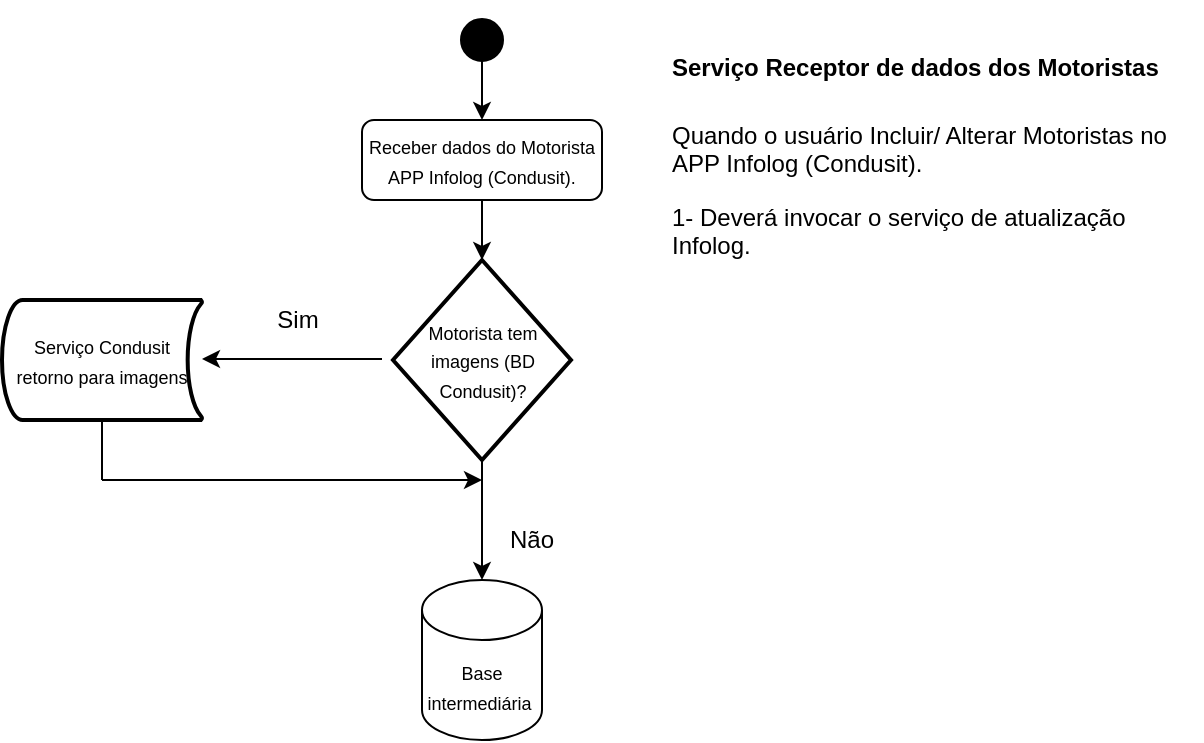 <mxfile version="13.8.5" type="github">
  <diagram id="C5RBs43oDa-KdzZeNtuy" name="Page-1">
    <mxGraphModel dx="828" dy="452" grid="1" gridSize="10" guides="1" tooltips="1" connect="1" arrows="1" fold="1" page="1" pageScale="1" pageWidth="827" pageHeight="1169" math="0" shadow="0">
      <root>
        <mxCell id="WIyWlLk6GJQsqaUBKTNV-0" />
        <mxCell id="WIyWlLk6GJQsqaUBKTNV-1" parent="WIyWlLk6GJQsqaUBKTNV-0" />
        <mxCell id="WIyWlLk6GJQsqaUBKTNV-3" value="&lt;font style=&quot;font-size: 9px&quot;&gt;Receber dados do Motorista APP Infolog (Condusit).&lt;/font&gt;" style="rounded=1;whiteSpace=wrap;html=1;fontSize=12;glass=0;strokeWidth=1;shadow=0;" parent="WIyWlLk6GJQsqaUBKTNV-1" vertex="1">
          <mxGeometry x="280" y="60" width="120" height="40" as="geometry" />
        </mxCell>
        <mxCell id="y66LHP-h-Sourv15JNUe-5" value="" style="strokeWidth=2;html=1;shape=mxgraph.flowchart.start_2;whiteSpace=wrap;shadow=0;sketch=0;fillColor=#000000;" vertex="1" parent="WIyWlLk6GJQsqaUBKTNV-1">
          <mxGeometry x="330" y="10" width="20" height="20" as="geometry" />
        </mxCell>
        <mxCell id="y66LHP-h-Sourv15JNUe-6" value="&lt;font style=&quot;font-size: 9px&quot;&gt;Serviço Condusit retorno para imagens&lt;/font&gt;" style="strokeWidth=2;html=1;shape=mxgraph.flowchart.stored_data;whiteSpace=wrap;" vertex="1" parent="WIyWlLk6GJQsqaUBKTNV-1">
          <mxGeometry x="100" y="150" width="100" height="60" as="geometry" />
        </mxCell>
        <mxCell id="y66LHP-h-Sourv15JNUe-8" value="&lt;font style=&quot;font-size: 9px&quot;&gt;Motorista tem imagens (BD Condusit)?&lt;/font&gt;" style="strokeWidth=2;html=1;shape=mxgraph.flowchart.decision;whiteSpace=wrap;shadow=0;sketch=0;gradientColor=none;fillColor=#FFFFFF;" vertex="1" parent="WIyWlLk6GJQsqaUBKTNV-1">
          <mxGeometry x="295.5" y="130" width="89" height="100" as="geometry" />
        </mxCell>
        <mxCell id="y66LHP-h-Sourv15JNUe-9" value="" style="endArrow=classic;html=1;" edge="1" parent="WIyWlLk6GJQsqaUBKTNV-1">
          <mxGeometry width="50" height="50" relative="1" as="geometry">
            <mxPoint x="290" y="179.5" as="sourcePoint" />
            <mxPoint x="200" y="179.5" as="targetPoint" />
          </mxGeometry>
        </mxCell>
        <mxCell id="y66LHP-h-Sourv15JNUe-10" value="Sim" style="text;html=1;strokeColor=none;fillColor=none;align=center;verticalAlign=middle;whiteSpace=wrap;rounded=0;shadow=0;sketch=0;" vertex="1" parent="WIyWlLk6GJQsqaUBKTNV-1">
          <mxGeometry x="228" y="150" width="40" height="20" as="geometry" />
        </mxCell>
        <mxCell id="y66LHP-h-Sourv15JNUe-11" value="" style="endArrow=classic;html=1;entryX=0.5;entryY=0;entryDx=0;entryDy=0;exitX=0.5;exitY=1;exitDx=0;exitDy=0;exitPerimeter=0;" edge="1" parent="WIyWlLk6GJQsqaUBKTNV-1" source="y66LHP-h-Sourv15JNUe-5" target="WIyWlLk6GJQsqaUBKTNV-3">
          <mxGeometry width="50" height="50" relative="1" as="geometry">
            <mxPoint x="437" y="42" as="sourcePoint" />
            <mxPoint x="437" y="62" as="targetPoint" />
          </mxGeometry>
        </mxCell>
        <mxCell id="y66LHP-h-Sourv15JNUe-12" value="" style="endArrow=classic;html=1;exitX=0.5;exitY=1;exitDx=0;exitDy=0;" edge="1" parent="WIyWlLk6GJQsqaUBKTNV-1" source="WIyWlLk6GJQsqaUBKTNV-3" target="y66LHP-h-Sourv15JNUe-8">
          <mxGeometry width="50" height="50" relative="1" as="geometry">
            <mxPoint x="392" y="110" as="sourcePoint" />
            <mxPoint x="392" y="140" as="targetPoint" />
          </mxGeometry>
        </mxCell>
        <mxCell id="y66LHP-h-Sourv15JNUe-14" value="" style="endArrow=classic;html=1;exitX=0.5;exitY=1;exitDx=0;exitDy=0;exitPerimeter=0;" edge="1" parent="WIyWlLk6GJQsqaUBKTNV-1" source="y66LHP-h-Sourv15JNUe-8">
          <mxGeometry width="50" height="50" relative="1" as="geometry">
            <mxPoint x="390" y="250" as="sourcePoint" />
            <mxPoint x="340" y="290" as="targetPoint" />
          </mxGeometry>
        </mxCell>
        <mxCell id="y66LHP-h-Sourv15JNUe-15" value="&lt;font style=&quot;font-size: 9px&quot;&gt;Base intermediária&amp;nbsp;&lt;/font&gt;" style="shape=cylinder3;whiteSpace=wrap;html=1;boundedLbl=1;backgroundOutline=1;size=15;shadow=0;sketch=0;strokeColor=#000000;fillColor=#FFFFFF;gradientColor=none;" vertex="1" parent="WIyWlLk6GJQsqaUBKTNV-1">
          <mxGeometry x="310" y="290" width="60" height="80" as="geometry" />
        </mxCell>
        <mxCell id="y66LHP-h-Sourv15JNUe-17" value="Não" style="text;html=1;strokeColor=none;fillColor=none;align=center;verticalAlign=middle;whiteSpace=wrap;rounded=0;shadow=0;sketch=0;" vertex="1" parent="WIyWlLk6GJQsqaUBKTNV-1">
          <mxGeometry x="344.5" y="260" width="40" height="20" as="geometry" />
        </mxCell>
        <mxCell id="y66LHP-h-Sourv15JNUe-19" value="" style="endArrow=none;html=1;entryX=0.5;entryY=1;entryDx=0;entryDy=0;entryPerimeter=0;" edge="1" parent="WIyWlLk6GJQsqaUBKTNV-1" target="y66LHP-h-Sourv15JNUe-6">
          <mxGeometry width="50" height="50" relative="1" as="geometry">
            <mxPoint x="150" y="240" as="sourcePoint" />
            <mxPoint x="440" y="190" as="targetPoint" />
          </mxGeometry>
        </mxCell>
        <mxCell id="y66LHP-h-Sourv15JNUe-20" value="" style="endArrow=classic;html=1;" edge="1" parent="WIyWlLk6GJQsqaUBKTNV-1">
          <mxGeometry width="50" height="50" relative="1" as="geometry">
            <mxPoint x="150" y="240" as="sourcePoint" />
            <mxPoint x="340" y="240" as="targetPoint" />
          </mxGeometry>
        </mxCell>
        <mxCell id="y66LHP-h-Sourv15JNUe-21" value="&lt;h1&gt;&lt;font style=&quot;font-size: 12px&quot;&gt;Serviço Receptor de dados dos Motoristas&lt;/font&gt;&lt;/h1&gt;&lt;p&gt;Quando o usuário Incluir/ Alterar Motoristas no APP Infolog (Condusit).&lt;/p&gt;&lt;p&gt;1- Deverá invocar o serviço de atualização Infolog.&lt;/p&gt;&lt;p&gt;2- O serviço de atualização recupera as imagens através da API Condusit.&lt;/p&gt;&lt;p&gt;3 - O serviço Infolog armazena as informação numa base transitória.&lt;/p&gt;" style="text;html=1;strokeColor=none;fillColor=none;spacing=5;spacingTop=-20;whiteSpace=wrap;overflow=hidden;rounded=0;shadow=0;sketch=0;" vertex="1" parent="WIyWlLk6GJQsqaUBKTNV-1">
          <mxGeometry x="430" y="10" width="270" height="120" as="geometry" />
        </mxCell>
      </root>
    </mxGraphModel>
  </diagram>
</mxfile>
